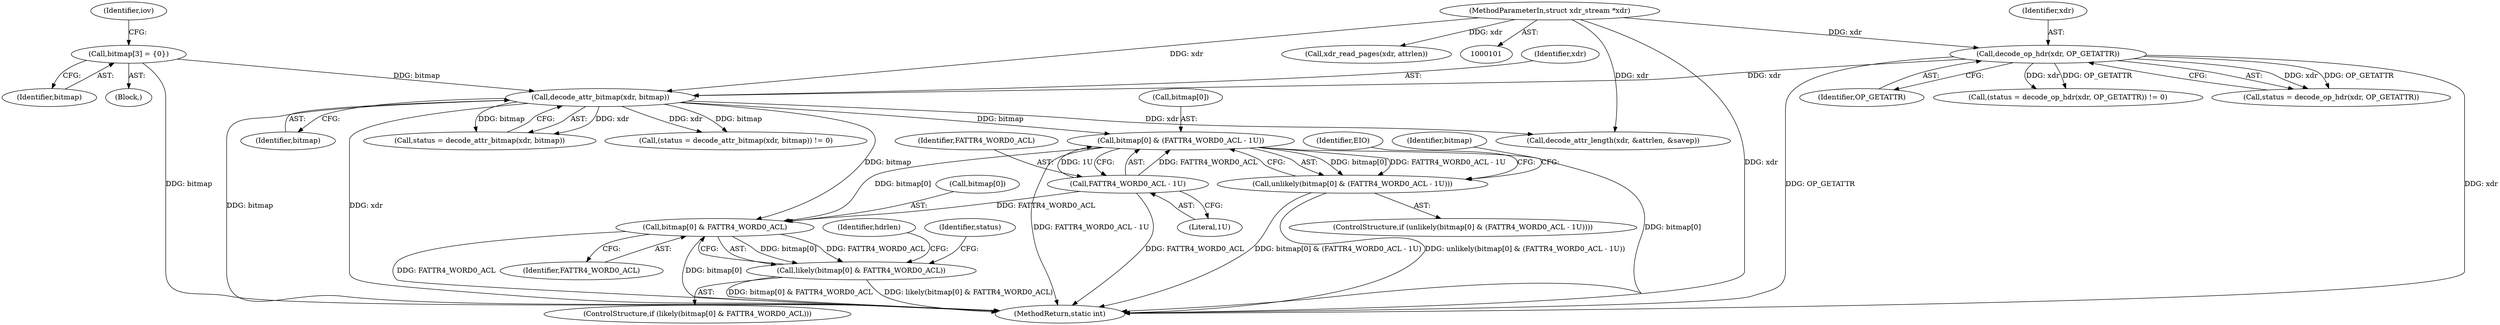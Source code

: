 digraph "0_linux_bf118a342f10dafe44b14451a1392c3254629a1f_2@array" {
"1000156" [label="(Call,bitmap[0] & (FATTR4_WORD0_ACL - 1U))"];
"1000137" [label="(Call,decode_attr_bitmap(xdr, bitmap))"];
"1000128" [label="(Call,decode_op_hdr(xdr, OP_GETATTR))"];
"1000102" [label="(MethodParameterIn,struct xdr_stream *xdr)"];
"1000109" [label="(Call,bitmap[3] = {0})"];
"1000160" [label="(Call,FATTR4_WORD0_ACL - 1U)"];
"1000155" [label="(Call,unlikely(bitmap[0] & (FATTR4_WORD0_ACL - 1U)))"];
"1000168" [label="(Call,bitmap[0] & FATTR4_WORD0_ACL)"];
"1000167" [label="(Call,likely(bitmap[0] & FATTR4_WORD0_ACL))"];
"1000125" [label="(Call,(status = decode_op_hdr(xdr, OP_GETATTR)) != 0)"];
"1000110" [label="(Identifier,bitmap)"];
"1000129" [label="(Identifier,xdr)"];
"1000154" [label="(ControlStructure,if (unlikely(bitmap[0] & (FATTR4_WORD0_ACL - 1U))))"];
"1000177" [label="(Identifier,hdrlen)"];
"1000109" [label="(Call,bitmap[3] = {0})"];
"1000172" [label="(Identifier,FATTR4_WORD0_ACL)"];
"1000155" [label="(Call,unlikely(bitmap[0] & (FATTR4_WORD0_ACL - 1U)))"];
"1000161" [label="(Identifier,FATTR4_WORD0_ACL)"];
"1000167" [label="(Call,likely(bitmap[0] & FATTR4_WORD0_ACL))"];
"1000170" [label="(Identifier,bitmap)"];
"1000102" [label="(MethodParameterIn,struct xdr_stream *xdr)"];
"1000128" [label="(Call,decode_op_hdr(xdr, OP_GETATTR))"];
"1000113" [label="(Identifier,iov)"];
"1000139" [label="(Identifier,bitmap)"];
"1000138" [label="(Identifier,xdr)"];
"1000130" [label="(Identifier,OP_GETATTR)"];
"1000169" [label="(Call,bitmap[0])"];
"1000168" [label="(Call,bitmap[0] & FATTR4_WORD0_ACL)"];
"1000146" [label="(Call,decode_attr_length(xdr, &attrlen, &savep))"];
"1000210" [label="(Call,xdr_read_pages(xdr, attrlen))"];
"1000135" [label="(Call,status = decode_attr_bitmap(xdr, bitmap))"];
"1000156" [label="(Call,bitmap[0] & (FATTR4_WORD0_ACL - 1U))"];
"1000160" [label="(Call,FATTR4_WORD0_ACL - 1U)"];
"1000165" [label="(Identifier,EIO)"];
"1000166" [label="(ControlStructure,if (likely(bitmap[0] & FATTR4_WORD0_ACL)))"];
"1000225" [label="(MethodReturn,static int)"];
"1000162" [label="(Literal,1U)"];
"1000219" [label="(Identifier,status)"];
"1000157" [label="(Call,bitmap[0])"];
"1000134" [label="(Call,(status = decode_attr_bitmap(xdr, bitmap)) != 0)"];
"1000137" [label="(Call,decode_attr_bitmap(xdr, bitmap))"];
"1000105" [label="(Block,)"];
"1000126" [label="(Call,status = decode_op_hdr(xdr, OP_GETATTR))"];
"1000156" -> "1000155"  [label="AST: "];
"1000156" -> "1000160"  [label="CFG: "];
"1000157" -> "1000156"  [label="AST: "];
"1000160" -> "1000156"  [label="AST: "];
"1000155" -> "1000156"  [label="CFG: "];
"1000156" -> "1000225"  [label="DDG: bitmap[0]"];
"1000156" -> "1000225"  [label="DDG: FATTR4_WORD0_ACL - 1U"];
"1000156" -> "1000155"  [label="DDG: bitmap[0]"];
"1000156" -> "1000155"  [label="DDG: FATTR4_WORD0_ACL - 1U"];
"1000137" -> "1000156"  [label="DDG: bitmap"];
"1000160" -> "1000156"  [label="DDG: FATTR4_WORD0_ACL"];
"1000160" -> "1000156"  [label="DDG: 1U"];
"1000156" -> "1000168"  [label="DDG: bitmap[0]"];
"1000137" -> "1000135"  [label="AST: "];
"1000137" -> "1000139"  [label="CFG: "];
"1000138" -> "1000137"  [label="AST: "];
"1000139" -> "1000137"  [label="AST: "];
"1000135" -> "1000137"  [label="CFG: "];
"1000137" -> "1000225"  [label="DDG: bitmap"];
"1000137" -> "1000225"  [label="DDG: xdr"];
"1000137" -> "1000134"  [label="DDG: xdr"];
"1000137" -> "1000134"  [label="DDG: bitmap"];
"1000137" -> "1000135"  [label="DDG: xdr"];
"1000137" -> "1000135"  [label="DDG: bitmap"];
"1000128" -> "1000137"  [label="DDG: xdr"];
"1000102" -> "1000137"  [label="DDG: xdr"];
"1000109" -> "1000137"  [label="DDG: bitmap"];
"1000137" -> "1000146"  [label="DDG: xdr"];
"1000137" -> "1000168"  [label="DDG: bitmap"];
"1000128" -> "1000126"  [label="AST: "];
"1000128" -> "1000130"  [label="CFG: "];
"1000129" -> "1000128"  [label="AST: "];
"1000130" -> "1000128"  [label="AST: "];
"1000126" -> "1000128"  [label="CFG: "];
"1000128" -> "1000225"  [label="DDG: OP_GETATTR"];
"1000128" -> "1000225"  [label="DDG: xdr"];
"1000128" -> "1000125"  [label="DDG: xdr"];
"1000128" -> "1000125"  [label="DDG: OP_GETATTR"];
"1000128" -> "1000126"  [label="DDG: xdr"];
"1000128" -> "1000126"  [label="DDG: OP_GETATTR"];
"1000102" -> "1000128"  [label="DDG: xdr"];
"1000102" -> "1000101"  [label="AST: "];
"1000102" -> "1000225"  [label="DDG: xdr"];
"1000102" -> "1000146"  [label="DDG: xdr"];
"1000102" -> "1000210"  [label="DDG: xdr"];
"1000109" -> "1000105"  [label="AST: "];
"1000109" -> "1000110"  [label="CFG: "];
"1000110" -> "1000109"  [label="AST: "];
"1000113" -> "1000109"  [label="CFG: "];
"1000109" -> "1000225"  [label="DDG: bitmap"];
"1000160" -> "1000162"  [label="CFG: "];
"1000161" -> "1000160"  [label="AST: "];
"1000162" -> "1000160"  [label="AST: "];
"1000160" -> "1000225"  [label="DDG: FATTR4_WORD0_ACL"];
"1000160" -> "1000168"  [label="DDG: FATTR4_WORD0_ACL"];
"1000155" -> "1000154"  [label="AST: "];
"1000165" -> "1000155"  [label="CFG: "];
"1000170" -> "1000155"  [label="CFG: "];
"1000155" -> "1000225"  [label="DDG: unlikely(bitmap[0] & (FATTR4_WORD0_ACL - 1U))"];
"1000155" -> "1000225"  [label="DDG: bitmap[0] & (FATTR4_WORD0_ACL - 1U)"];
"1000168" -> "1000167"  [label="AST: "];
"1000168" -> "1000172"  [label="CFG: "];
"1000169" -> "1000168"  [label="AST: "];
"1000172" -> "1000168"  [label="AST: "];
"1000167" -> "1000168"  [label="CFG: "];
"1000168" -> "1000225"  [label="DDG: FATTR4_WORD0_ACL"];
"1000168" -> "1000225"  [label="DDG: bitmap[0]"];
"1000168" -> "1000167"  [label="DDG: bitmap[0]"];
"1000168" -> "1000167"  [label="DDG: FATTR4_WORD0_ACL"];
"1000167" -> "1000166"  [label="AST: "];
"1000177" -> "1000167"  [label="CFG: "];
"1000219" -> "1000167"  [label="CFG: "];
"1000167" -> "1000225"  [label="DDG: bitmap[0] & FATTR4_WORD0_ACL"];
"1000167" -> "1000225"  [label="DDG: likely(bitmap[0] & FATTR4_WORD0_ACL)"];
}
